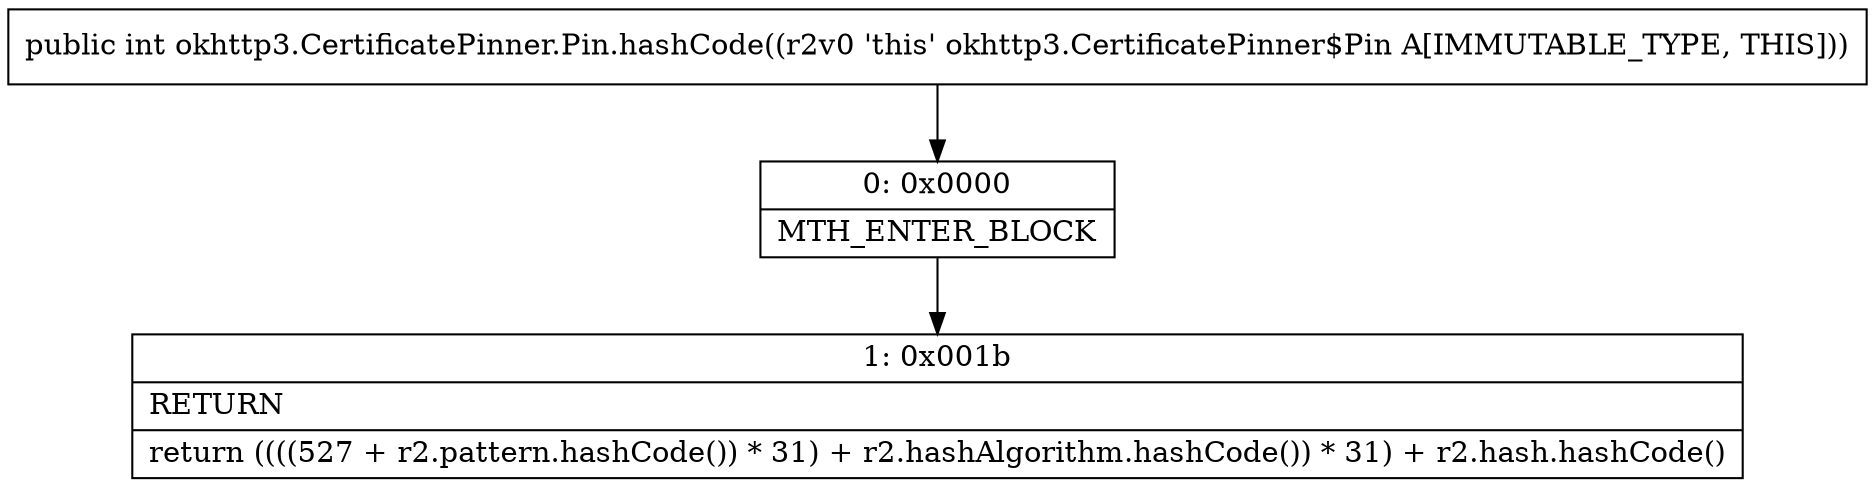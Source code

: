 digraph "CFG forokhttp3.CertificatePinner.Pin.hashCode()I" {
Node_0 [shape=record,label="{0\:\ 0x0000|MTH_ENTER_BLOCK\l}"];
Node_1 [shape=record,label="{1\:\ 0x001b|RETURN\l|return ((((527 + r2.pattern.hashCode()) * 31) + r2.hashAlgorithm.hashCode()) * 31) + r2.hash.hashCode()\l}"];
MethodNode[shape=record,label="{public int okhttp3.CertificatePinner.Pin.hashCode((r2v0 'this' okhttp3.CertificatePinner$Pin A[IMMUTABLE_TYPE, THIS])) }"];
MethodNode -> Node_0;
Node_0 -> Node_1;
}

